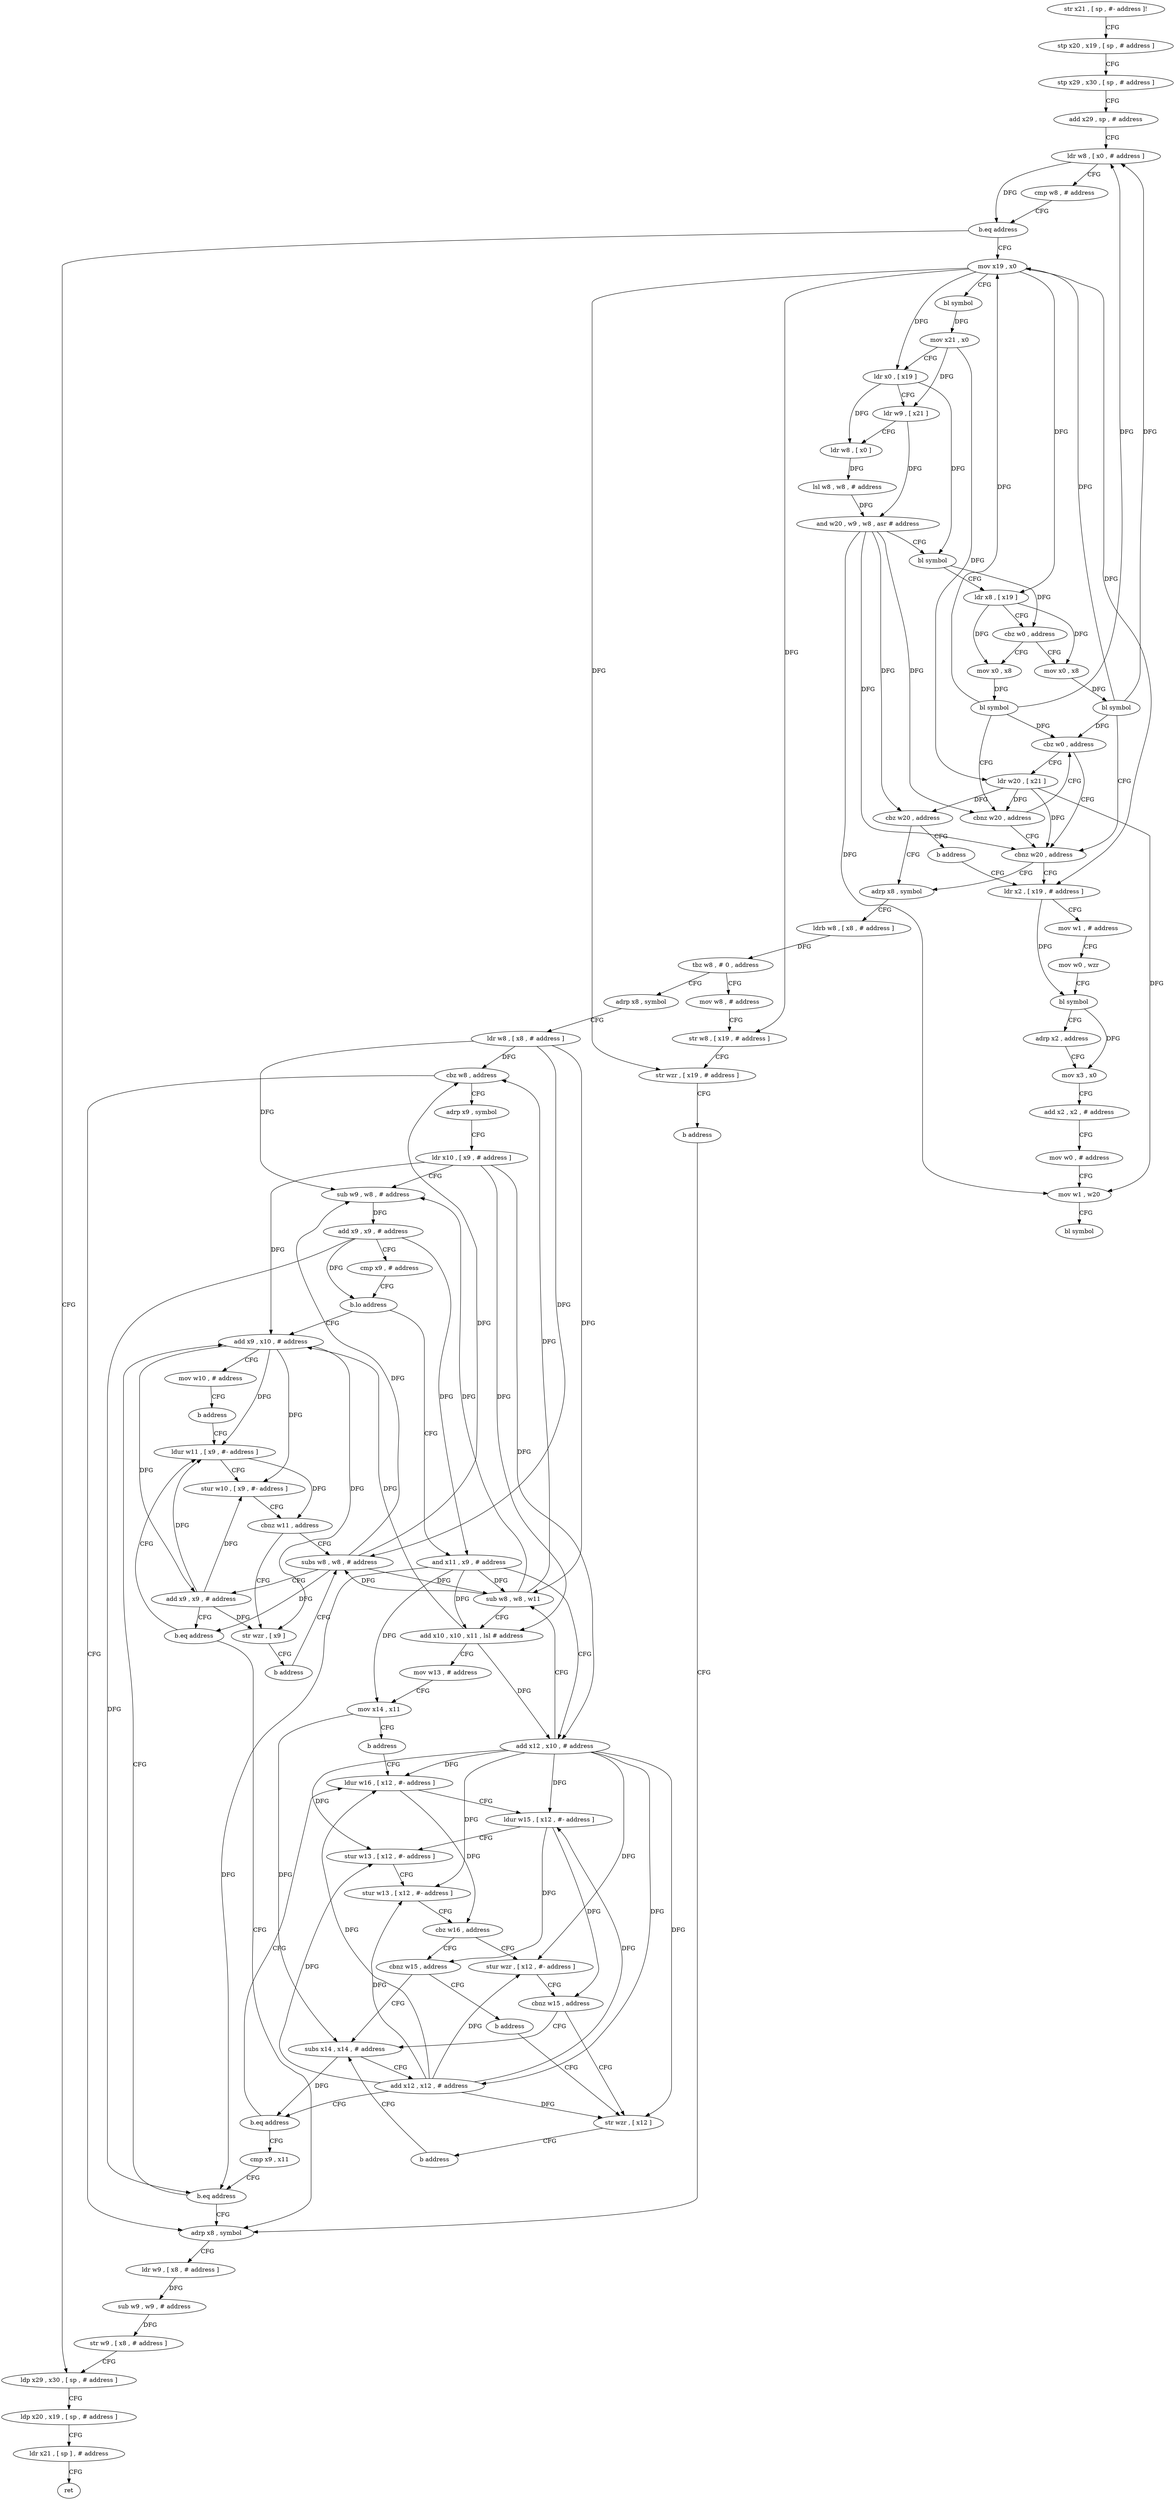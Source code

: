 digraph "func" {
"4213588" [label = "str x21 , [ sp , #- address ]!" ]
"4213592" [label = "stp x20 , x19 , [ sp , # address ]" ]
"4213596" [label = "stp x29 , x30 , [ sp , # address ]" ]
"4213600" [label = "add x29 , sp , # address" ]
"4213604" [label = "ldr w8 , [ x0 , # address ]" ]
"4213608" [label = "cmp w8 , # address" ]
"4213612" [label = "b.eq address" ]
"4213916" [label = "ldp x29 , x30 , [ sp , # address ]" ]
"4213616" [label = "mov x19 , x0" ]
"4213920" [label = "ldp x20 , x19 , [ sp , # address ]" ]
"4213924" [label = "ldr x21 , [ sp ] , # address" ]
"4213928" [label = "ret" ]
"4213620" [label = "bl symbol" ]
"4213624" [label = "mov x21 , x0" ]
"4213628" [label = "ldr x0 , [ x19 ]" ]
"4213632" [label = "ldr w9 , [ x21 ]" ]
"4213636" [label = "ldr w8 , [ x0 ]" ]
"4213640" [label = "lsl w8 , w8 , # address" ]
"4213644" [label = "and w20 , w9 , w8 , asr # address" ]
"4213648" [label = "bl symbol" ]
"4213652" [label = "ldr x8 , [ x19 ]" ]
"4213656" [label = "cbz w0 , address" ]
"4213688" [label = "mov x0 , x8" ]
"4213660" [label = "mov x0 , x8" ]
"4213692" [label = "bl symbol" ]
"4213696" [label = "cbnz w20 , address" ]
"4213664" [label = "bl symbol" ]
"4213668" [label = "cbnz w20 , address" ]
"4213672" [label = "cbz w0 , address" ]
"4213932" [label = "ldr x2 , [ x19 , # address ]" ]
"4213936" [label = "mov w1 , # address" ]
"4213940" [label = "mov w0 , wzr" ]
"4213944" [label = "bl symbol" ]
"4213948" [label = "adrp x2 , address" ]
"4213952" [label = "mov x3 , x0" ]
"4213956" [label = "add x2 , x2 , # address" ]
"4213960" [label = "mov w0 , # address" ]
"4213964" [label = "mov w1 , w20" ]
"4213968" [label = "bl symbol" ]
"4213700" [label = "adrp x8 , symbol" ]
"4213704" [label = "ldrb w8 , [ x8 , # address ]" ]
"4213708" [label = "tbz w8 , # 0 , address" ]
"4213728" [label = "adrp x8 , symbol" ]
"4213712" [label = "mov w8 , # address" ]
"4213676" [label = "ldr w20 , [ x21 ]" ]
"4213732" [label = "ldr w8 , [ x8 , # address ]" ]
"4213736" [label = "cbz w8 , address" ]
"4213900" [label = "adrp x8 , symbol" ]
"4213740" [label = "adrp x9 , symbol" ]
"4213716" [label = "str w8 , [ x19 , # address ]" ]
"4213720" [label = "str wzr , [ x19 , # address ]" ]
"4213724" [label = "b address" ]
"4213680" [label = "cbz w20 , address" ]
"4213684" [label = "b address" ]
"4213904" [label = "ldr w9 , [ x8 , # address ]" ]
"4213908" [label = "sub w9 , w9 , # address" ]
"4213912" [label = "str w9 , [ x8 , # address ]" ]
"4213744" [label = "ldr x10 , [ x9 , # address ]" ]
"4213748" [label = "sub w9 , w8 , # address" ]
"4213752" [label = "add x9 , x9 , # address" ]
"4213756" [label = "cmp x9 , # address" ]
"4213760" [label = "b.lo address" ]
"4213856" [label = "add x9 , x10 , # address" ]
"4213764" [label = "and x11 , x9 , # address" ]
"4213860" [label = "mov w10 , # address" ]
"4213864" [label = "b address" ]
"4213880" [label = "ldur w11 , [ x9 , #- address ]" ]
"4213768" [label = "add x12 , x10 , # address" ]
"4213772" [label = "sub w8 , w8 , w11" ]
"4213776" [label = "add x10 , x10 , x11 , lsl # address" ]
"4213780" [label = "mov w13 , # address" ]
"4213784" [label = "mov x14 , x11" ]
"4213788" [label = "b address" ]
"4213804" [label = "ldur w16 , [ x12 , #- address ]" ]
"4213884" [label = "stur w10 , [ x9 , #- address ]" ]
"4213888" [label = "cbnz w11 , address" ]
"4213868" [label = "subs w8 , w8 , # address" ]
"4213892" [label = "str wzr , [ x9 ]" ]
"4213808" [label = "ldur w15 , [ x12 , #- address ]" ]
"4213812" [label = "stur w13 , [ x12 , #- address ]" ]
"4213816" [label = "stur w13 , [ x12 , #- address ]" ]
"4213820" [label = "cbz w16 , address" ]
"4213832" [label = "stur wzr , [ x12 , #- address ]" ]
"4213824" [label = "cbnz w15 , address" ]
"4213872" [label = "add x9 , x9 , # address" ]
"4213876" [label = "b.eq address" ]
"4213896" [label = "b address" ]
"4213836" [label = "cbnz w15 , address" ]
"4213792" [label = "subs x14 , x14 , # address" ]
"4213840" [label = "str wzr , [ x12 ]" ]
"4213828" [label = "b address" ]
"4213796" [label = "add x12 , x12 , # address" ]
"4213800" [label = "b.eq address" ]
"4213848" [label = "cmp x9 , x11" ]
"4213844" [label = "b address" ]
"4213852" [label = "b.eq address" ]
"4213588" -> "4213592" [ label = "CFG" ]
"4213592" -> "4213596" [ label = "CFG" ]
"4213596" -> "4213600" [ label = "CFG" ]
"4213600" -> "4213604" [ label = "CFG" ]
"4213604" -> "4213608" [ label = "CFG" ]
"4213604" -> "4213612" [ label = "DFG" ]
"4213608" -> "4213612" [ label = "CFG" ]
"4213612" -> "4213916" [ label = "CFG" ]
"4213612" -> "4213616" [ label = "CFG" ]
"4213916" -> "4213920" [ label = "CFG" ]
"4213616" -> "4213620" [ label = "CFG" ]
"4213616" -> "4213628" [ label = "DFG" ]
"4213616" -> "4213652" [ label = "DFG" ]
"4213616" -> "4213932" [ label = "DFG" ]
"4213616" -> "4213716" [ label = "DFG" ]
"4213616" -> "4213720" [ label = "DFG" ]
"4213920" -> "4213924" [ label = "CFG" ]
"4213924" -> "4213928" [ label = "CFG" ]
"4213620" -> "4213624" [ label = "DFG" ]
"4213624" -> "4213628" [ label = "CFG" ]
"4213624" -> "4213632" [ label = "DFG" ]
"4213624" -> "4213676" [ label = "DFG" ]
"4213628" -> "4213632" [ label = "CFG" ]
"4213628" -> "4213636" [ label = "DFG" ]
"4213628" -> "4213648" [ label = "DFG" ]
"4213632" -> "4213636" [ label = "CFG" ]
"4213632" -> "4213644" [ label = "DFG" ]
"4213636" -> "4213640" [ label = "DFG" ]
"4213640" -> "4213644" [ label = "DFG" ]
"4213644" -> "4213648" [ label = "CFG" ]
"4213644" -> "4213668" [ label = "DFG" ]
"4213644" -> "4213696" [ label = "DFG" ]
"4213644" -> "4213964" [ label = "DFG" ]
"4213644" -> "4213680" [ label = "DFG" ]
"4213648" -> "4213652" [ label = "CFG" ]
"4213648" -> "4213656" [ label = "DFG" ]
"4213652" -> "4213656" [ label = "CFG" ]
"4213652" -> "4213688" [ label = "DFG" ]
"4213652" -> "4213660" [ label = "DFG" ]
"4213656" -> "4213688" [ label = "CFG" ]
"4213656" -> "4213660" [ label = "CFG" ]
"4213688" -> "4213692" [ label = "DFG" ]
"4213660" -> "4213664" [ label = "DFG" ]
"4213692" -> "4213696" [ label = "CFG" ]
"4213692" -> "4213604" [ label = "DFG" ]
"4213692" -> "4213616" [ label = "DFG" ]
"4213692" -> "4213672" [ label = "DFG" ]
"4213696" -> "4213932" [ label = "CFG" ]
"4213696" -> "4213700" [ label = "CFG" ]
"4213664" -> "4213668" [ label = "CFG" ]
"4213664" -> "4213604" [ label = "DFG" ]
"4213664" -> "4213616" [ label = "DFG" ]
"4213664" -> "4213672" [ label = "DFG" ]
"4213668" -> "4213696" [ label = "CFG" ]
"4213668" -> "4213672" [ label = "CFG" ]
"4213672" -> "4213696" [ label = "CFG" ]
"4213672" -> "4213676" [ label = "CFG" ]
"4213932" -> "4213936" [ label = "CFG" ]
"4213932" -> "4213944" [ label = "DFG" ]
"4213936" -> "4213940" [ label = "CFG" ]
"4213940" -> "4213944" [ label = "CFG" ]
"4213944" -> "4213948" [ label = "CFG" ]
"4213944" -> "4213952" [ label = "DFG" ]
"4213948" -> "4213952" [ label = "CFG" ]
"4213952" -> "4213956" [ label = "CFG" ]
"4213956" -> "4213960" [ label = "CFG" ]
"4213960" -> "4213964" [ label = "CFG" ]
"4213964" -> "4213968" [ label = "CFG" ]
"4213700" -> "4213704" [ label = "CFG" ]
"4213704" -> "4213708" [ label = "DFG" ]
"4213708" -> "4213728" [ label = "CFG" ]
"4213708" -> "4213712" [ label = "CFG" ]
"4213728" -> "4213732" [ label = "CFG" ]
"4213712" -> "4213716" [ label = "CFG" ]
"4213676" -> "4213680" [ label = "DFG" ]
"4213676" -> "4213668" [ label = "DFG" ]
"4213676" -> "4213696" [ label = "DFG" ]
"4213676" -> "4213964" [ label = "DFG" ]
"4213732" -> "4213736" [ label = "DFG" ]
"4213732" -> "4213748" [ label = "DFG" ]
"4213732" -> "4213772" [ label = "DFG" ]
"4213732" -> "4213868" [ label = "DFG" ]
"4213736" -> "4213900" [ label = "CFG" ]
"4213736" -> "4213740" [ label = "CFG" ]
"4213900" -> "4213904" [ label = "CFG" ]
"4213740" -> "4213744" [ label = "CFG" ]
"4213716" -> "4213720" [ label = "CFG" ]
"4213720" -> "4213724" [ label = "CFG" ]
"4213724" -> "4213900" [ label = "CFG" ]
"4213680" -> "4213700" [ label = "CFG" ]
"4213680" -> "4213684" [ label = "CFG" ]
"4213684" -> "4213932" [ label = "CFG" ]
"4213904" -> "4213908" [ label = "DFG" ]
"4213908" -> "4213912" [ label = "DFG" ]
"4213912" -> "4213916" [ label = "CFG" ]
"4213744" -> "4213748" [ label = "CFG" ]
"4213744" -> "4213856" [ label = "DFG" ]
"4213744" -> "4213768" [ label = "DFG" ]
"4213744" -> "4213776" [ label = "DFG" ]
"4213748" -> "4213752" [ label = "DFG" ]
"4213752" -> "4213756" [ label = "CFG" ]
"4213752" -> "4213760" [ label = "DFG" ]
"4213752" -> "4213764" [ label = "DFG" ]
"4213752" -> "4213852" [ label = "DFG" ]
"4213756" -> "4213760" [ label = "CFG" ]
"4213760" -> "4213856" [ label = "CFG" ]
"4213760" -> "4213764" [ label = "CFG" ]
"4213856" -> "4213860" [ label = "CFG" ]
"4213856" -> "4213880" [ label = "DFG" ]
"4213856" -> "4213884" [ label = "DFG" ]
"4213856" -> "4213872" [ label = "DFG" ]
"4213856" -> "4213892" [ label = "DFG" ]
"4213764" -> "4213768" [ label = "CFG" ]
"4213764" -> "4213772" [ label = "DFG" ]
"4213764" -> "4213776" [ label = "DFG" ]
"4213764" -> "4213784" [ label = "DFG" ]
"4213764" -> "4213852" [ label = "DFG" ]
"4213860" -> "4213864" [ label = "CFG" ]
"4213864" -> "4213880" [ label = "CFG" ]
"4213880" -> "4213884" [ label = "CFG" ]
"4213880" -> "4213888" [ label = "DFG" ]
"4213768" -> "4213772" [ label = "CFG" ]
"4213768" -> "4213804" [ label = "DFG" ]
"4213768" -> "4213808" [ label = "DFG" ]
"4213768" -> "4213812" [ label = "DFG" ]
"4213768" -> "4213816" [ label = "DFG" ]
"4213768" -> "4213832" [ label = "DFG" ]
"4213768" -> "4213796" [ label = "DFG" ]
"4213768" -> "4213840" [ label = "DFG" ]
"4213772" -> "4213776" [ label = "CFG" ]
"4213772" -> "4213736" [ label = "DFG" ]
"4213772" -> "4213748" [ label = "DFG" ]
"4213772" -> "4213868" [ label = "DFG" ]
"4213776" -> "4213780" [ label = "CFG" ]
"4213776" -> "4213856" [ label = "DFG" ]
"4213776" -> "4213768" [ label = "DFG" ]
"4213780" -> "4213784" [ label = "CFG" ]
"4213784" -> "4213788" [ label = "CFG" ]
"4213784" -> "4213792" [ label = "DFG" ]
"4213788" -> "4213804" [ label = "CFG" ]
"4213804" -> "4213808" [ label = "CFG" ]
"4213804" -> "4213820" [ label = "DFG" ]
"4213884" -> "4213888" [ label = "CFG" ]
"4213888" -> "4213868" [ label = "CFG" ]
"4213888" -> "4213892" [ label = "CFG" ]
"4213868" -> "4213872" [ label = "CFG" ]
"4213868" -> "4213736" [ label = "DFG" ]
"4213868" -> "4213748" [ label = "DFG" ]
"4213868" -> "4213772" [ label = "DFG" ]
"4213868" -> "4213876" [ label = "DFG" ]
"4213892" -> "4213896" [ label = "CFG" ]
"4213808" -> "4213812" [ label = "CFG" ]
"4213808" -> "4213836" [ label = "DFG" ]
"4213808" -> "4213824" [ label = "DFG" ]
"4213812" -> "4213816" [ label = "CFG" ]
"4213816" -> "4213820" [ label = "CFG" ]
"4213820" -> "4213832" [ label = "CFG" ]
"4213820" -> "4213824" [ label = "CFG" ]
"4213832" -> "4213836" [ label = "CFG" ]
"4213824" -> "4213792" [ label = "CFG" ]
"4213824" -> "4213828" [ label = "CFG" ]
"4213872" -> "4213876" [ label = "CFG" ]
"4213872" -> "4213880" [ label = "DFG" ]
"4213872" -> "4213884" [ label = "DFG" ]
"4213872" -> "4213892" [ label = "DFG" ]
"4213876" -> "4213900" [ label = "CFG" ]
"4213876" -> "4213880" [ label = "CFG" ]
"4213896" -> "4213868" [ label = "CFG" ]
"4213836" -> "4213792" [ label = "CFG" ]
"4213836" -> "4213840" [ label = "CFG" ]
"4213792" -> "4213796" [ label = "CFG" ]
"4213792" -> "4213800" [ label = "DFG" ]
"4213840" -> "4213844" [ label = "CFG" ]
"4213828" -> "4213840" [ label = "CFG" ]
"4213796" -> "4213800" [ label = "CFG" ]
"4213796" -> "4213804" [ label = "DFG" ]
"4213796" -> "4213808" [ label = "DFG" ]
"4213796" -> "4213812" [ label = "DFG" ]
"4213796" -> "4213816" [ label = "DFG" ]
"4213796" -> "4213832" [ label = "DFG" ]
"4213796" -> "4213840" [ label = "DFG" ]
"4213800" -> "4213848" [ label = "CFG" ]
"4213800" -> "4213804" [ label = "CFG" ]
"4213848" -> "4213852" [ label = "CFG" ]
"4213844" -> "4213792" [ label = "CFG" ]
"4213852" -> "4213900" [ label = "CFG" ]
"4213852" -> "4213856" [ label = "CFG" ]
}
